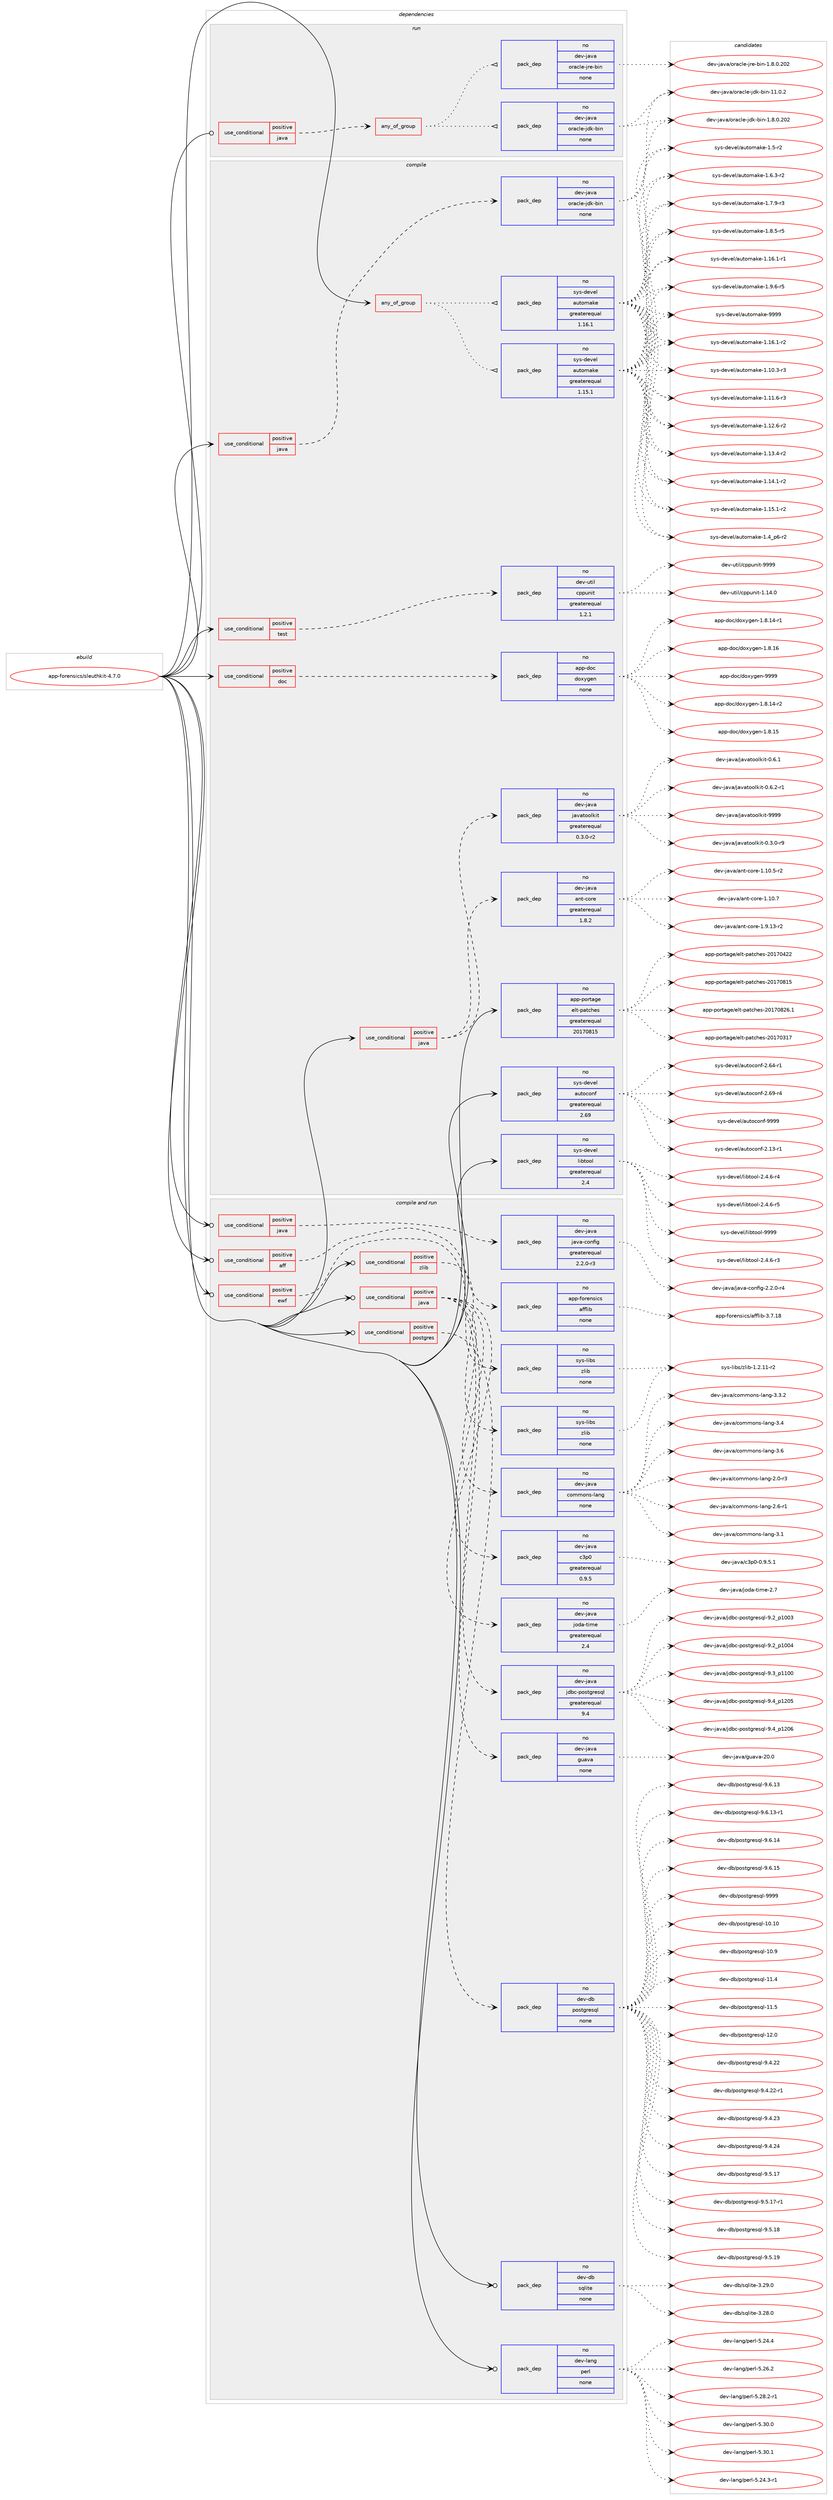 digraph prolog {

# *************
# Graph options
# *************

newrank=true;
concentrate=true;
compound=true;
graph [rankdir=LR,fontname=Helvetica,fontsize=10,ranksep=1.5];#, ranksep=2.5, nodesep=0.2];
edge  [arrowhead=vee];
node  [fontname=Helvetica,fontsize=10];

# **********
# The ebuild
# **********

subgraph cluster_leftcol {
color=gray;
rank=same;
label=<<i>ebuild</i>>;
id [label="app-forensics/sleuthkit-4.7.0", color=red, width=4, href="../app-forensics/sleuthkit-4.7.0.svg"];
}

# ****************
# The dependencies
# ****************

subgraph cluster_midcol {
color=gray;
label=<<i>dependencies</i>>;
subgraph cluster_compile {
fillcolor="#eeeeee";
style=filled;
label=<<i>compile</i>>;
subgraph any8580 {
dependency494006 [label=<<TABLE BORDER="0" CELLBORDER="1" CELLSPACING="0" CELLPADDING="4"><TR><TD CELLPADDING="10">any_of_group</TD></TR></TABLE>>, shape=none, color=red];subgraph pack366968 {
dependency494007 [label=<<TABLE BORDER="0" CELLBORDER="1" CELLSPACING="0" CELLPADDING="4" WIDTH="220"><TR><TD ROWSPAN="6" CELLPADDING="30">pack_dep</TD></TR><TR><TD WIDTH="110">no</TD></TR><TR><TD>sys-devel</TD></TR><TR><TD>automake</TD></TR><TR><TD>greaterequal</TD></TR><TR><TD>1.16.1</TD></TR></TABLE>>, shape=none, color=blue];
}
dependency494006:e -> dependency494007:w [weight=20,style="dotted",arrowhead="oinv"];
subgraph pack366969 {
dependency494008 [label=<<TABLE BORDER="0" CELLBORDER="1" CELLSPACING="0" CELLPADDING="4" WIDTH="220"><TR><TD ROWSPAN="6" CELLPADDING="30">pack_dep</TD></TR><TR><TD WIDTH="110">no</TD></TR><TR><TD>sys-devel</TD></TR><TR><TD>automake</TD></TR><TR><TD>greaterequal</TD></TR><TR><TD>1.15.1</TD></TR></TABLE>>, shape=none, color=blue];
}
dependency494006:e -> dependency494008:w [weight=20,style="dotted",arrowhead="oinv"];
}
id:e -> dependency494006:w [weight=20,style="solid",arrowhead="vee"];
subgraph cond118146 {
dependency494009 [label=<<TABLE BORDER="0" CELLBORDER="1" CELLSPACING="0" CELLPADDING="4"><TR><TD ROWSPAN="3" CELLPADDING="10">use_conditional</TD></TR><TR><TD>positive</TD></TR><TR><TD>doc</TD></TR></TABLE>>, shape=none, color=red];
subgraph pack366970 {
dependency494010 [label=<<TABLE BORDER="0" CELLBORDER="1" CELLSPACING="0" CELLPADDING="4" WIDTH="220"><TR><TD ROWSPAN="6" CELLPADDING="30">pack_dep</TD></TR><TR><TD WIDTH="110">no</TD></TR><TR><TD>app-doc</TD></TR><TR><TD>doxygen</TD></TR><TR><TD>none</TD></TR><TR><TD></TD></TR></TABLE>>, shape=none, color=blue];
}
dependency494009:e -> dependency494010:w [weight=20,style="dashed",arrowhead="vee"];
}
id:e -> dependency494009:w [weight=20,style="solid",arrowhead="vee"];
subgraph cond118147 {
dependency494011 [label=<<TABLE BORDER="0" CELLBORDER="1" CELLSPACING="0" CELLPADDING="4"><TR><TD ROWSPAN="3" CELLPADDING="10">use_conditional</TD></TR><TR><TD>positive</TD></TR><TR><TD>java</TD></TR></TABLE>>, shape=none, color=red];
subgraph pack366971 {
dependency494012 [label=<<TABLE BORDER="0" CELLBORDER="1" CELLSPACING="0" CELLPADDING="4" WIDTH="220"><TR><TD ROWSPAN="6" CELLPADDING="30">pack_dep</TD></TR><TR><TD WIDTH="110">no</TD></TR><TR><TD>dev-java</TD></TR><TR><TD>ant-core</TD></TR><TR><TD>greaterequal</TD></TR><TR><TD>1.8.2</TD></TR></TABLE>>, shape=none, color=blue];
}
dependency494011:e -> dependency494012:w [weight=20,style="dashed",arrowhead="vee"];
subgraph pack366972 {
dependency494013 [label=<<TABLE BORDER="0" CELLBORDER="1" CELLSPACING="0" CELLPADDING="4" WIDTH="220"><TR><TD ROWSPAN="6" CELLPADDING="30">pack_dep</TD></TR><TR><TD WIDTH="110">no</TD></TR><TR><TD>dev-java</TD></TR><TR><TD>javatoolkit</TD></TR><TR><TD>greaterequal</TD></TR><TR><TD>0.3.0-r2</TD></TR></TABLE>>, shape=none, color=blue];
}
dependency494011:e -> dependency494013:w [weight=20,style="dashed",arrowhead="vee"];
}
id:e -> dependency494011:w [weight=20,style="solid",arrowhead="vee"];
subgraph cond118148 {
dependency494014 [label=<<TABLE BORDER="0" CELLBORDER="1" CELLSPACING="0" CELLPADDING="4"><TR><TD ROWSPAN="3" CELLPADDING="10">use_conditional</TD></TR><TR><TD>positive</TD></TR><TR><TD>java</TD></TR></TABLE>>, shape=none, color=red];
subgraph pack366973 {
dependency494015 [label=<<TABLE BORDER="0" CELLBORDER="1" CELLSPACING="0" CELLPADDING="4" WIDTH="220"><TR><TD ROWSPAN="6" CELLPADDING="30">pack_dep</TD></TR><TR><TD WIDTH="110">no</TD></TR><TR><TD>dev-java</TD></TR><TR><TD>oracle-jdk-bin</TD></TR><TR><TD>none</TD></TR><TR><TD></TD></TR></TABLE>>, shape=none, color=blue];
}
dependency494014:e -> dependency494015:w [weight=20,style="dashed",arrowhead="vee"];
}
id:e -> dependency494014:w [weight=20,style="solid",arrowhead="vee"];
subgraph cond118149 {
dependency494016 [label=<<TABLE BORDER="0" CELLBORDER="1" CELLSPACING="0" CELLPADDING="4"><TR><TD ROWSPAN="3" CELLPADDING="10">use_conditional</TD></TR><TR><TD>positive</TD></TR><TR><TD>test</TD></TR></TABLE>>, shape=none, color=red];
subgraph pack366974 {
dependency494017 [label=<<TABLE BORDER="0" CELLBORDER="1" CELLSPACING="0" CELLPADDING="4" WIDTH="220"><TR><TD ROWSPAN="6" CELLPADDING="30">pack_dep</TD></TR><TR><TD WIDTH="110">no</TD></TR><TR><TD>dev-util</TD></TR><TR><TD>cppunit</TD></TR><TR><TD>greaterequal</TD></TR><TR><TD>1.2.1</TD></TR></TABLE>>, shape=none, color=blue];
}
dependency494016:e -> dependency494017:w [weight=20,style="dashed",arrowhead="vee"];
}
id:e -> dependency494016:w [weight=20,style="solid",arrowhead="vee"];
subgraph pack366975 {
dependency494018 [label=<<TABLE BORDER="0" CELLBORDER="1" CELLSPACING="0" CELLPADDING="4" WIDTH="220"><TR><TD ROWSPAN="6" CELLPADDING="30">pack_dep</TD></TR><TR><TD WIDTH="110">no</TD></TR><TR><TD>app-portage</TD></TR><TR><TD>elt-patches</TD></TR><TR><TD>greaterequal</TD></TR><TR><TD>20170815</TD></TR></TABLE>>, shape=none, color=blue];
}
id:e -> dependency494018:w [weight=20,style="solid",arrowhead="vee"];
subgraph pack366976 {
dependency494019 [label=<<TABLE BORDER="0" CELLBORDER="1" CELLSPACING="0" CELLPADDING="4" WIDTH="220"><TR><TD ROWSPAN="6" CELLPADDING="30">pack_dep</TD></TR><TR><TD WIDTH="110">no</TD></TR><TR><TD>sys-devel</TD></TR><TR><TD>autoconf</TD></TR><TR><TD>greaterequal</TD></TR><TR><TD>2.69</TD></TR></TABLE>>, shape=none, color=blue];
}
id:e -> dependency494019:w [weight=20,style="solid",arrowhead="vee"];
subgraph pack366977 {
dependency494020 [label=<<TABLE BORDER="0" CELLBORDER="1" CELLSPACING="0" CELLPADDING="4" WIDTH="220"><TR><TD ROWSPAN="6" CELLPADDING="30">pack_dep</TD></TR><TR><TD WIDTH="110">no</TD></TR><TR><TD>sys-devel</TD></TR><TR><TD>libtool</TD></TR><TR><TD>greaterequal</TD></TR><TR><TD>2.4</TD></TR></TABLE>>, shape=none, color=blue];
}
id:e -> dependency494020:w [weight=20,style="solid",arrowhead="vee"];
}
subgraph cluster_compileandrun {
fillcolor="#eeeeee";
style=filled;
label=<<i>compile and run</i>>;
subgraph cond118150 {
dependency494021 [label=<<TABLE BORDER="0" CELLBORDER="1" CELLSPACING="0" CELLPADDING="4"><TR><TD ROWSPAN="3" CELLPADDING="10">use_conditional</TD></TR><TR><TD>positive</TD></TR><TR><TD>aff</TD></TR></TABLE>>, shape=none, color=red];
subgraph pack366978 {
dependency494022 [label=<<TABLE BORDER="0" CELLBORDER="1" CELLSPACING="0" CELLPADDING="4" WIDTH="220"><TR><TD ROWSPAN="6" CELLPADDING="30">pack_dep</TD></TR><TR><TD WIDTH="110">no</TD></TR><TR><TD>app-forensics</TD></TR><TR><TD>afflib</TD></TR><TR><TD>none</TD></TR><TR><TD></TD></TR></TABLE>>, shape=none, color=blue];
}
dependency494021:e -> dependency494022:w [weight=20,style="dashed",arrowhead="vee"];
}
id:e -> dependency494021:w [weight=20,style="solid",arrowhead="odotvee"];
subgraph cond118151 {
dependency494023 [label=<<TABLE BORDER="0" CELLBORDER="1" CELLSPACING="0" CELLPADDING="4"><TR><TD ROWSPAN="3" CELLPADDING="10">use_conditional</TD></TR><TR><TD>positive</TD></TR><TR><TD>ewf</TD></TR></TABLE>>, shape=none, color=red];
subgraph pack366979 {
dependency494024 [label=<<TABLE BORDER="0" CELLBORDER="1" CELLSPACING="0" CELLPADDING="4" WIDTH="220"><TR><TD ROWSPAN="6" CELLPADDING="30">pack_dep</TD></TR><TR><TD WIDTH="110">no</TD></TR><TR><TD>sys-libs</TD></TR><TR><TD>zlib</TD></TR><TR><TD>none</TD></TR><TR><TD></TD></TR></TABLE>>, shape=none, color=blue];
}
dependency494023:e -> dependency494024:w [weight=20,style="dashed",arrowhead="vee"];
}
id:e -> dependency494023:w [weight=20,style="solid",arrowhead="odotvee"];
subgraph cond118152 {
dependency494025 [label=<<TABLE BORDER="0" CELLBORDER="1" CELLSPACING="0" CELLPADDING="4"><TR><TD ROWSPAN="3" CELLPADDING="10">use_conditional</TD></TR><TR><TD>positive</TD></TR><TR><TD>java</TD></TR></TABLE>>, shape=none, color=red];
subgraph pack366980 {
dependency494026 [label=<<TABLE BORDER="0" CELLBORDER="1" CELLSPACING="0" CELLPADDING="4" WIDTH="220"><TR><TD ROWSPAN="6" CELLPADDING="30">pack_dep</TD></TR><TR><TD WIDTH="110">no</TD></TR><TR><TD>dev-java</TD></TR><TR><TD>c3p0</TD></TR><TR><TD>greaterequal</TD></TR><TR><TD>0.9.5</TD></TR></TABLE>>, shape=none, color=blue];
}
dependency494025:e -> dependency494026:w [weight=20,style="dashed",arrowhead="vee"];
subgraph pack366981 {
dependency494027 [label=<<TABLE BORDER="0" CELLBORDER="1" CELLSPACING="0" CELLPADDING="4" WIDTH="220"><TR><TD ROWSPAN="6" CELLPADDING="30">pack_dep</TD></TR><TR><TD WIDTH="110">no</TD></TR><TR><TD>dev-java</TD></TR><TR><TD>commons-lang</TD></TR><TR><TD>none</TD></TR><TR><TD></TD></TR></TABLE>>, shape=none, color=blue];
}
dependency494025:e -> dependency494027:w [weight=20,style="dashed",arrowhead="vee"];
subgraph pack366982 {
dependency494028 [label=<<TABLE BORDER="0" CELLBORDER="1" CELLSPACING="0" CELLPADDING="4" WIDTH="220"><TR><TD ROWSPAN="6" CELLPADDING="30">pack_dep</TD></TR><TR><TD WIDTH="110">no</TD></TR><TR><TD>dev-java</TD></TR><TR><TD>guava</TD></TR><TR><TD>none</TD></TR><TR><TD></TD></TR></TABLE>>, shape=none, color=blue];
}
dependency494025:e -> dependency494028:w [weight=20,style="dashed",arrowhead="vee"];
subgraph pack366983 {
dependency494029 [label=<<TABLE BORDER="0" CELLBORDER="1" CELLSPACING="0" CELLPADDING="4" WIDTH="220"><TR><TD ROWSPAN="6" CELLPADDING="30">pack_dep</TD></TR><TR><TD WIDTH="110">no</TD></TR><TR><TD>dev-java</TD></TR><TR><TD>jdbc-postgresql</TD></TR><TR><TD>greaterequal</TD></TR><TR><TD>9.4</TD></TR></TABLE>>, shape=none, color=blue];
}
dependency494025:e -> dependency494029:w [weight=20,style="dashed",arrowhead="vee"];
subgraph pack366984 {
dependency494030 [label=<<TABLE BORDER="0" CELLBORDER="1" CELLSPACING="0" CELLPADDING="4" WIDTH="220"><TR><TD ROWSPAN="6" CELLPADDING="30">pack_dep</TD></TR><TR><TD WIDTH="110">no</TD></TR><TR><TD>dev-java</TD></TR><TR><TD>joda-time</TD></TR><TR><TD>greaterequal</TD></TR><TR><TD>2.4</TD></TR></TABLE>>, shape=none, color=blue];
}
dependency494025:e -> dependency494030:w [weight=20,style="dashed",arrowhead="vee"];
}
id:e -> dependency494025:w [weight=20,style="solid",arrowhead="odotvee"];
subgraph cond118153 {
dependency494031 [label=<<TABLE BORDER="0" CELLBORDER="1" CELLSPACING="0" CELLPADDING="4"><TR><TD ROWSPAN="3" CELLPADDING="10">use_conditional</TD></TR><TR><TD>positive</TD></TR><TR><TD>java</TD></TR></TABLE>>, shape=none, color=red];
subgraph pack366985 {
dependency494032 [label=<<TABLE BORDER="0" CELLBORDER="1" CELLSPACING="0" CELLPADDING="4" WIDTH="220"><TR><TD ROWSPAN="6" CELLPADDING="30">pack_dep</TD></TR><TR><TD WIDTH="110">no</TD></TR><TR><TD>dev-java</TD></TR><TR><TD>java-config</TD></TR><TR><TD>greaterequal</TD></TR><TR><TD>2.2.0-r3</TD></TR></TABLE>>, shape=none, color=blue];
}
dependency494031:e -> dependency494032:w [weight=20,style="dashed",arrowhead="vee"];
}
id:e -> dependency494031:w [weight=20,style="solid",arrowhead="odotvee"];
subgraph cond118154 {
dependency494033 [label=<<TABLE BORDER="0" CELLBORDER="1" CELLSPACING="0" CELLPADDING="4"><TR><TD ROWSPAN="3" CELLPADDING="10">use_conditional</TD></TR><TR><TD>positive</TD></TR><TR><TD>postgres</TD></TR></TABLE>>, shape=none, color=red];
subgraph pack366986 {
dependency494034 [label=<<TABLE BORDER="0" CELLBORDER="1" CELLSPACING="0" CELLPADDING="4" WIDTH="220"><TR><TD ROWSPAN="6" CELLPADDING="30">pack_dep</TD></TR><TR><TD WIDTH="110">no</TD></TR><TR><TD>dev-db</TD></TR><TR><TD>postgresql</TD></TR><TR><TD>none</TD></TR><TR><TD></TD></TR></TABLE>>, shape=none, color=blue];
}
dependency494033:e -> dependency494034:w [weight=20,style="dashed",arrowhead="vee"];
}
id:e -> dependency494033:w [weight=20,style="solid",arrowhead="odotvee"];
subgraph cond118155 {
dependency494035 [label=<<TABLE BORDER="0" CELLBORDER="1" CELLSPACING="0" CELLPADDING="4"><TR><TD ROWSPAN="3" CELLPADDING="10">use_conditional</TD></TR><TR><TD>positive</TD></TR><TR><TD>zlib</TD></TR></TABLE>>, shape=none, color=red];
subgraph pack366987 {
dependency494036 [label=<<TABLE BORDER="0" CELLBORDER="1" CELLSPACING="0" CELLPADDING="4" WIDTH="220"><TR><TD ROWSPAN="6" CELLPADDING="30">pack_dep</TD></TR><TR><TD WIDTH="110">no</TD></TR><TR><TD>sys-libs</TD></TR><TR><TD>zlib</TD></TR><TR><TD>none</TD></TR><TR><TD></TD></TR></TABLE>>, shape=none, color=blue];
}
dependency494035:e -> dependency494036:w [weight=20,style="dashed",arrowhead="vee"];
}
id:e -> dependency494035:w [weight=20,style="solid",arrowhead="odotvee"];
subgraph pack366988 {
dependency494037 [label=<<TABLE BORDER="0" CELLBORDER="1" CELLSPACING="0" CELLPADDING="4" WIDTH="220"><TR><TD ROWSPAN="6" CELLPADDING="30">pack_dep</TD></TR><TR><TD WIDTH="110">no</TD></TR><TR><TD>dev-db</TD></TR><TR><TD>sqlite</TD></TR><TR><TD>none</TD></TR><TR><TD></TD></TR></TABLE>>, shape=none, color=blue];
}
id:e -> dependency494037:w [weight=20,style="solid",arrowhead="odotvee"];
subgraph pack366989 {
dependency494038 [label=<<TABLE BORDER="0" CELLBORDER="1" CELLSPACING="0" CELLPADDING="4" WIDTH="220"><TR><TD ROWSPAN="6" CELLPADDING="30">pack_dep</TD></TR><TR><TD WIDTH="110">no</TD></TR><TR><TD>dev-lang</TD></TR><TR><TD>perl</TD></TR><TR><TD>none</TD></TR><TR><TD></TD></TR></TABLE>>, shape=none, color=blue];
}
id:e -> dependency494038:w [weight=20,style="solid",arrowhead="odotvee"];
}
subgraph cluster_run {
fillcolor="#eeeeee";
style=filled;
label=<<i>run</i>>;
subgraph cond118156 {
dependency494039 [label=<<TABLE BORDER="0" CELLBORDER="1" CELLSPACING="0" CELLPADDING="4"><TR><TD ROWSPAN="3" CELLPADDING="10">use_conditional</TD></TR><TR><TD>positive</TD></TR><TR><TD>java</TD></TR></TABLE>>, shape=none, color=red];
subgraph any8581 {
dependency494040 [label=<<TABLE BORDER="0" CELLBORDER="1" CELLSPACING="0" CELLPADDING="4"><TR><TD CELLPADDING="10">any_of_group</TD></TR></TABLE>>, shape=none, color=red];subgraph pack366990 {
dependency494041 [label=<<TABLE BORDER="0" CELLBORDER="1" CELLSPACING="0" CELLPADDING="4" WIDTH="220"><TR><TD ROWSPAN="6" CELLPADDING="30">pack_dep</TD></TR><TR><TD WIDTH="110">no</TD></TR><TR><TD>dev-java</TD></TR><TR><TD>oracle-jre-bin</TD></TR><TR><TD>none</TD></TR><TR><TD></TD></TR></TABLE>>, shape=none, color=blue];
}
dependency494040:e -> dependency494041:w [weight=20,style="dotted",arrowhead="oinv"];
subgraph pack366991 {
dependency494042 [label=<<TABLE BORDER="0" CELLBORDER="1" CELLSPACING="0" CELLPADDING="4" WIDTH="220"><TR><TD ROWSPAN="6" CELLPADDING="30">pack_dep</TD></TR><TR><TD WIDTH="110">no</TD></TR><TR><TD>dev-java</TD></TR><TR><TD>oracle-jdk-bin</TD></TR><TR><TD>none</TD></TR><TR><TD></TD></TR></TABLE>>, shape=none, color=blue];
}
dependency494040:e -> dependency494042:w [weight=20,style="dotted",arrowhead="oinv"];
}
dependency494039:e -> dependency494040:w [weight=20,style="dashed",arrowhead="vee"];
}
id:e -> dependency494039:w [weight=20,style="solid",arrowhead="odot"];
}
}

# **************
# The candidates
# **************

subgraph cluster_choices {
rank=same;
color=gray;
label=<<i>candidates</i>>;

subgraph choice366968 {
color=black;
nodesep=1;
choice11512111545100101118101108479711711611110997107101454946494846514511451 [label="sys-devel/automake-1.10.3-r3", color=red, width=4,href="../sys-devel/automake-1.10.3-r3.svg"];
choice11512111545100101118101108479711711611110997107101454946494946544511451 [label="sys-devel/automake-1.11.6-r3", color=red, width=4,href="../sys-devel/automake-1.11.6-r3.svg"];
choice11512111545100101118101108479711711611110997107101454946495046544511450 [label="sys-devel/automake-1.12.6-r2", color=red, width=4,href="../sys-devel/automake-1.12.6-r2.svg"];
choice11512111545100101118101108479711711611110997107101454946495146524511450 [label="sys-devel/automake-1.13.4-r2", color=red, width=4,href="../sys-devel/automake-1.13.4-r2.svg"];
choice11512111545100101118101108479711711611110997107101454946495246494511450 [label="sys-devel/automake-1.14.1-r2", color=red, width=4,href="../sys-devel/automake-1.14.1-r2.svg"];
choice11512111545100101118101108479711711611110997107101454946495346494511450 [label="sys-devel/automake-1.15.1-r2", color=red, width=4,href="../sys-devel/automake-1.15.1-r2.svg"];
choice11512111545100101118101108479711711611110997107101454946495446494511449 [label="sys-devel/automake-1.16.1-r1", color=red, width=4,href="../sys-devel/automake-1.16.1-r1.svg"];
choice11512111545100101118101108479711711611110997107101454946495446494511450 [label="sys-devel/automake-1.16.1-r2", color=red, width=4,href="../sys-devel/automake-1.16.1-r2.svg"];
choice115121115451001011181011084797117116111109971071014549465295112544511450 [label="sys-devel/automake-1.4_p6-r2", color=red, width=4,href="../sys-devel/automake-1.4_p6-r2.svg"];
choice11512111545100101118101108479711711611110997107101454946534511450 [label="sys-devel/automake-1.5-r2", color=red, width=4,href="../sys-devel/automake-1.5-r2.svg"];
choice115121115451001011181011084797117116111109971071014549465446514511450 [label="sys-devel/automake-1.6.3-r2", color=red, width=4,href="../sys-devel/automake-1.6.3-r2.svg"];
choice115121115451001011181011084797117116111109971071014549465546574511451 [label="sys-devel/automake-1.7.9-r3", color=red, width=4,href="../sys-devel/automake-1.7.9-r3.svg"];
choice115121115451001011181011084797117116111109971071014549465646534511453 [label="sys-devel/automake-1.8.5-r5", color=red, width=4,href="../sys-devel/automake-1.8.5-r5.svg"];
choice115121115451001011181011084797117116111109971071014549465746544511453 [label="sys-devel/automake-1.9.6-r5", color=red, width=4,href="../sys-devel/automake-1.9.6-r5.svg"];
choice115121115451001011181011084797117116111109971071014557575757 [label="sys-devel/automake-9999", color=red, width=4,href="../sys-devel/automake-9999.svg"];
dependency494007:e -> choice11512111545100101118101108479711711611110997107101454946494846514511451:w [style=dotted,weight="100"];
dependency494007:e -> choice11512111545100101118101108479711711611110997107101454946494946544511451:w [style=dotted,weight="100"];
dependency494007:e -> choice11512111545100101118101108479711711611110997107101454946495046544511450:w [style=dotted,weight="100"];
dependency494007:e -> choice11512111545100101118101108479711711611110997107101454946495146524511450:w [style=dotted,weight="100"];
dependency494007:e -> choice11512111545100101118101108479711711611110997107101454946495246494511450:w [style=dotted,weight="100"];
dependency494007:e -> choice11512111545100101118101108479711711611110997107101454946495346494511450:w [style=dotted,weight="100"];
dependency494007:e -> choice11512111545100101118101108479711711611110997107101454946495446494511449:w [style=dotted,weight="100"];
dependency494007:e -> choice11512111545100101118101108479711711611110997107101454946495446494511450:w [style=dotted,weight="100"];
dependency494007:e -> choice115121115451001011181011084797117116111109971071014549465295112544511450:w [style=dotted,weight="100"];
dependency494007:e -> choice11512111545100101118101108479711711611110997107101454946534511450:w [style=dotted,weight="100"];
dependency494007:e -> choice115121115451001011181011084797117116111109971071014549465446514511450:w [style=dotted,weight="100"];
dependency494007:e -> choice115121115451001011181011084797117116111109971071014549465546574511451:w [style=dotted,weight="100"];
dependency494007:e -> choice115121115451001011181011084797117116111109971071014549465646534511453:w [style=dotted,weight="100"];
dependency494007:e -> choice115121115451001011181011084797117116111109971071014549465746544511453:w [style=dotted,weight="100"];
dependency494007:e -> choice115121115451001011181011084797117116111109971071014557575757:w [style=dotted,weight="100"];
}
subgraph choice366969 {
color=black;
nodesep=1;
choice11512111545100101118101108479711711611110997107101454946494846514511451 [label="sys-devel/automake-1.10.3-r3", color=red, width=4,href="../sys-devel/automake-1.10.3-r3.svg"];
choice11512111545100101118101108479711711611110997107101454946494946544511451 [label="sys-devel/automake-1.11.6-r3", color=red, width=4,href="../sys-devel/automake-1.11.6-r3.svg"];
choice11512111545100101118101108479711711611110997107101454946495046544511450 [label="sys-devel/automake-1.12.6-r2", color=red, width=4,href="../sys-devel/automake-1.12.6-r2.svg"];
choice11512111545100101118101108479711711611110997107101454946495146524511450 [label="sys-devel/automake-1.13.4-r2", color=red, width=4,href="../sys-devel/automake-1.13.4-r2.svg"];
choice11512111545100101118101108479711711611110997107101454946495246494511450 [label="sys-devel/automake-1.14.1-r2", color=red, width=4,href="../sys-devel/automake-1.14.1-r2.svg"];
choice11512111545100101118101108479711711611110997107101454946495346494511450 [label="sys-devel/automake-1.15.1-r2", color=red, width=4,href="../sys-devel/automake-1.15.1-r2.svg"];
choice11512111545100101118101108479711711611110997107101454946495446494511449 [label="sys-devel/automake-1.16.1-r1", color=red, width=4,href="../sys-devel/automake-1.16.1-r1.svg"];
choice11512111545100101118101108479711711611110997107101454946495446494511450 [label="sys-devel/automake-1.16.1-r2", color=red, width=4,href="../sys-devel/automake-1.16.1-r2.svg"];
choice115121115451001011181011084797117116111109971071014549465295112544511450 [label="sys-devel/automake-1.4_p6-r2", color=red, width=4,href="../sys-devel/automake-1.4_p6-r2.svg"];
choice11512111545100101118101108479711711611110997107101454946534511450 [label="sys-devel/automake-1.5-r2", color=red, width=4,href="../sys-devel/automake-1.5-r2.svg"];
choice115121115451001011181011084797117116111109971071014549465446514511450 [label="sys-devel/automake-1.6.3-r2", color=red, width=4,href="../sys-devel/automake-1.6.3-r2.svg"];
choice115121115451001011181011084797117116111109971071014549465546574511451 [label="sys-devel/automake-1.7.9-r3", color=red, width=4,href="../sys-devel/automake-1.7.9-r3.svg"];
choice115121115451001011181011084797117116111109971071014549465646534511453 [label="sys-devel/automake-1.8.5-r5", color=red, width=4,href="../sys-devel/automake-1.8.5-r5.svg"];
choice115121115451001011181011084797117116111109971071014549465746544511453 [label="sys-devel/automake-1.9.6-r5", color=red, width=4,href="../sys-devel/automake-1.9.6-r5.svg"];
choice115121115451001011181011084797117116111109971071014557575757 [label="sys-devel/automake-9999", color=red, width=4,href="../sys-devel/automake-9999.svg"];
dependency494008:e -> choice11512111545100101118101108479711711611110997107101454946494846514511451:w [style=dotted,weight="100"];
dependency494008:e -> choice11512111545100101118101108479711711611110997107101454946494946544511451:w [style=dotted,weight="100"];
dependency494008:e -> choice11512111545100101118101108479711711611110997107101454946495046544511450:w [style=dotted,weight="100"];
dependency494008:e -> choice11512111545100101118101108479711711611110997107101454946495146524511450:w [style=dotted,weight="100"];
dependency494008:e -> choice11512111545100101118101108479711711611110997107101454946495246494511450:w [style=dotted,weight="100"];
dependency494008:e -> choice11512111545100101118101108479711711611110997107101454946495346494511450:w [style=dotted,weight="100"];
dependency494008:e -> choice11512111545100101118101108479711711611110997107101454946495446494511449:w [style=dotted,weight="100"];
dependency494008:e -> choice11512111545100101118101108479711711611110997107101454946495446494511450:w [style=dotted,weight="100"];
dependency494008:e -> choice115121115451001011181011084797117116111109971071014549465295112544511450:w [style=dotted,weight="100"];
dependency494008:e -> choice11512111545100101118101108479711711611110997107101454946534511450:w [style=dotted,weight="100"];
dependency494008:e -> choice115121115451001011181011084797117116111109971071014549465446514511450:w [style=dotted,weight="100"];
dependency494008:e -> choice115121115451001011181011084797117116111109971071014549465546574511451:w [style=dotted,weight="100"];
dependency494008:e -> choice115121115451001011181011084797117116111109971071014549465646534511453:w [style=dotted,weight="100"];
dependency494008:e -> choice115121115451001011181011084797117116111109971071014549465746544511453:w [style=dotted,weight="100"];
dependency494008:e -> choice115121115451001011181011084797117116111109971071014557575757:w [style=dotted,weight="100"];
}
subgraph choice366970 {
color=black;
nodesep=1;
choice97112112451001119947100111120121103101110454946564649524511449 [label="app-doc/doxygen-1.8.14-r1", color=red, width=4,href="../app-doc/doxygen-1.8.14-r1.svg"];
choice97112112451001119947100111120121103101110454946564649524511450 [label="app-doc/doxygen-1.8.14-r2", color=red, width=4,href="../app-doc/doxygen-1.8.14-r2.svg"];
choice9711211245100111994710011112012110310111045494656464953 [label="app-doc/doxygen-1.8.15", color=red, width=4,href="../app-doc/doxygen-1.8.15.svg"];
choice9711211245100111994710011112012110310111045494656464954 [label="app-doc/doxygen-1.8.16", color=red, width=4,href="../app-doc/doxygen-1.8.16.svg"];
choice971121124510011199471001111201211031011104557575757 [label="app-doc/doxygen-9999", color=red, width=4,href="../app-doc/doxygen-9999.svg"];
dependency494010:e -> choice97112112451001119947100111120121103101110454946564649524511449:w [style=dotted,weight="100"];
dependency494010:e -> choice97112112451001119947100111120121103101110454946564649524511450:w [style=dotted,weight="100"];
dependency494010:e -> choice9711211245100111994710011112012110310111045494656464953:w [style=dotted,weight="100"];
dependency494010:e -> choice9711211245100111994710011112012110310111045494656464954:w [style=dotted,weight="100"];
dependency494010:e -> choice971121124510011199471001111201211031011104557575757:w [style=dotted,weight="100"];
}
subgraph choice366971 {
color=black;
nodesep=1;
choice10010111845106971189747971101164599111114101454946494846534511450 [label="dev-java/ant-core-1.10.5-r2", color=red, width=4,href="../dev-java/ant-core-1.10.5-r2.svg"];
choice1001011184510697118974797110116459911111410145494649484655 [label="dev-java/ant-core-1.10.7", color=red, width=4,href="../dev-java/ant-core-1.10.7.svg"];
choice10010111845106971189747971101164599111114101454946574649514511450 [label="dev-java/ant-core-1.9.13-r2", color=red, width=4,href="../dev-java/ant-core-1.9.13-r2.svg"];
dependency494012:e -> choice10010111845106971189747971101164599111114101454946494846534511450:w [style=dotted,weight="100"];
dependency494012:e -> choice1001011184510697118974797110116459911111410145494649484655:w [style=dotted,weight="100"];
dependency494012:e -> choice10010111845106971189747971101164599111114101454946574649514511450:w [style=dotted,weight="100"];
}
subgraph choice366972 {
color=black;
nodesep=1;
choice1001011184510697118974710697118971161111111081071051164548465146484511457 [label="dev-java/javatoolkit-0.3.0-r9", color=red, width=4,href="../dev-java/javatoolkit-0.3.0-r9.svg"];
choice100101118451069711897471069711897116111111108107105116454846544649 [label="dev-java/javatoolkit-0.6.1", color=red, width=4,href="../dev-java/javatoolkit-0.6.1.svg"];
choice1001011184510697118974710697118971161111111081071051164548465446504511449 [label="dev-java/javatoolkit-0.6.2-r1", color=red, width=4,href="../dev-java/javatoolkit-0.6.2-r1.svg"];
choice1001011184510697118974710697118971161111111081071051164557575757 [label="dev-java/javatoolkit-9999", color=red, width=4,href="../dev-java/javatoolkit-9999.svg"];
dependency494013:e -> choice1001011184510697118974710697118971161111111081071051164548465146484511457:w [style=dotted,weight="100"];
dependency494013:e -> choice100101118451069711897471069711897116111111108107105116454846544649:w [style=dotted,weight="100"];
dependency494013:e -> choice1001011184510697118974710697118971161111111081071051164548465446504511449:w [style=dotted,weight="100"];
dependency494013:e -> choice1001011184510697118974710697118971161111111081071051164557575757:w [style=dotted,weight="100"];
}
subgraph choice366973 {
color=black;
nodesep=1;
choice10010111845106971189747111114979910810145106100107459810511045494656464846504850 [label="dev-java/oracle-jdk-bin-1.8.0.202", color=red, width=4,href="../dev-java/oracle-jdk-bin-1.8.0.202.svg"];
choice10010111845106971189747111114979910810145106100107459810511045494946484650 [label="dev-java/oracle-jdk-bin-11.0.2", color=red, width=4,href="../dev-java/oracle-jdk-bin-11.0.2.svg"];
dependency494015:e -> choice10010111845106971189747111114979910810145106100107459810511045494656464846504850:w [style=dotted,weight="100"];
dependency494015:e -> choice10010111845106971189747111114979910810145106100107459810511045494946484650:w [style=dotted,weight="100"];
}
subgraph choice366974 {
color=black;
nodesep=1;
choice10010111845117116105108479911211211711010511645494649524648 [label="dev-util/cppunit-1.14.0", color=red, width=4,href="../dev-util/cppunit-1.14.0.svg"];
choice1001011184511711610510847991121121171101051164557575757 [label="dev-util/cppunit-9999", color=red, width=4,href="../dev-util/cppunit-9999.svg"];
dependency494017:e -> choice10010111845117116105108479911211211711010511645494649524648:w [style=dotted,weight="100"];
dependency494017:e -> choice1001011184511711610510847991121121171101051164557575757:w [style=dotted,weight="100"];
}
subgraph choice366975 {
color=black;
nodesep=1;
choice97112112451121111141169710310147101108116451129711699104101115455048495548514955 [label="app-portage/elt-patches-20170317", color=red, width=4,href="../app-portage/elt-patches-20170317.svg"];
choice97112112451121111141169710310147101108116451129711699104101115455048495548525050 [label="app-portage/elt-patches-20170422", color=red, width=4,href="../app-portage/elt-patches-20170422.svg"];
choice97112112451121111141169710310147101108116451129711699104101115455048495548564953 [label="app-portage/elt-patches-20170815", color=red, width=4,href="../app-portage/elt-patches-20170815.svg"];
choice971121124511211111411697103101471011081164511297116991041011154550484955485650544649 [label="app-portage/elt-patches-20170826.1", color=red, width=4,href="../app-portage/elt-patches-20170826.1.svg"];
dependency494018:e -> choice97112112451121111141169710310147101108116451129711699104101115455048495548514955:w [style=dotted,weight="100"];
dependency494018:e -> choice97112112451121111141169710310147101108116451129711699104101115455048495548525050:w [style=dotted,weight="100"];
dependency494018:e -> choice97112112451121111141169710310147101108116451129711699104101115455048495548564953:w [style=dotted,weight="100"];
dependency494018:e -> choice971121124511211111411697103101471011081164511297116991041011154550484955485650544649:w [style=dotted,weight="100"];
}
subgraph choice366976 {
color=black;
nodesep=1;
choice1151211154510010111810110847971171161119911111010245504649514511449 [label="sys-devel/autoconf-2.13-r1", color=red, width=4,href="../sys-devel/autoconf-2.13-r1.svg"];
choice1151211154510010111810110847971171161119911111010245504654524511449 [label="sys-devel/autoconf-2.64-r1", color=red, width=4,href="../sys-devel/autoconf-2.64-r1.svg"];
choice1151211154510010111810110847971171161119911111010245504654574511452 [label="sys-devel/autoconf-2.69-r4", color=red, width=4,href="../sys-devel/autoconf-2.69-r4.svg"];
choice115121115451001011181011084797117116111991111101024557575757 [label="sys-devel/autoconf-9999", color=red, width=4,href="../sys-devel/autoconf-9999.svg"];
dependency494019:e -> choice1151211154510010111810110847971171161119911111010245504649514511449:w [style=dotted,weight="100"];
dependency494019:e -> choice1151211154510010111810110847971171161119911111010245504654524511449:w [style=dotted,weight="100"];
dependency494019:e -> choice1151211154510010111810110847971171161119911111010245504654574511452:w [style=dotted,weight="100"];
dependency494019:e -> choice115121115451001011181011084797117116111991111101024557575757:w [style=dotted,weight="100"];
}
subgraph choice366977 {
color=black;
nodesep=1;
choice1151211154510010111810110847108105981161111111084550465246544511451 [label="sys-devel/libtool-2.4.6-r3", color=red, width=4,href="../sys-devel/libtool-2.4.6-r3.svg"];
choice1151211154510010111810110847108105981161111111084550465246544511452 [label="sys-devel/libtool-2.4.6-r4", color=red, width=4,href="../sys-devel/libtool-2.4.6-r4.svg"];
choice1151211154510010111810110847108105981161111111084550465246544511453 [label="sys-devel/libtool-2.4.6-r5", color=red, width=4,href="../sys-devel/libtool-2.4.6-r5.svg"];
choice1151211154510010111810110847108105981161111111084557575757 [label="sys-devel/libtool-9999", color=red, width=4,href="../sys-devel/libtool-9999.svg"];
dependency494020:e -> choice1151211154510010111810110847108105981161111111084550465246544511451:w [style=dotted,weight="100"];
dependency494020:e -> choice1151211154510010111810110847108105981161111111084550465246544511452:w [style=dotted,weight="100"];
dependency494020:e -> choice1151211154510010111810110847108105981161111111084550465246544511453:w [style=dotted,weight="100"];
dependency494020:e -> choice1151211154510010111810110847108105981161111111084557575757:w [style=dotted,weight="100"];
}
subgraph choice366978 {
color=black;
nodesep=1;
choice97112112451021111141011101151059911547971021021081059845514655464956 [label="app-forensics/afflib-3.7.18", color=red, width=4,href="../app-forensics/afflib-3.7.18.svg"];
dependency494022:e -> choice97112112451021111141011101151059911547971021021081059845514655464956:w [style=dotted,weight="100"];
}
subgraph choice366979 {
color=black;
nodesep=1;
choice11512111545108105981154712210810598454946504649494511450 [label="sys-libs/zlib-1.2.11-r2", color=red, width=4,href="../sys-libs/zlib-1.2.11-r2.svg"];
dependency494024:e -> choice11512111545108105981154712210810598454946504649494511450:w [style=dotted,weight="100"];
}
subgraph choice366980 {
color=black;
nodesep=1;
choice100101118451069711897479951112484548465746534649 [label="dev-java/c3p0-0.9.5.1", color=red, width=4,href="../dev-java/c3p0-0.9.5.1.svg"];
dependency494026:e -> choice100101118451069711897479951112484548465746534649:w [style=dotted,weight="100"];
}
subgraph choice366981 {
color=black;
nodesep=1;
choice10010111845106971189747991111091091111101154510897110103455046484511451 [label="dev-java/commons-lang-2.0-r3", color=red, width=4,href="../dev-java/commons-lang-2.0-r3.svg"];
choice10010111845106971189747991111091091111101154510897110103455046544511449 [label="dev-java/commons-lang-2.6-r1", color=red, width=4,href="../dev-java/commons-lang-2.6-r1.svg"];
choice1001011184510697118974799111109109111110115451089711010345514649 [label="dev-java/commons-lang-3.1", color=red, width=4,href="../dev-java/commons-lang-3.1.svg"];
choice10010111845106971189747991111091091111101154510897110103455146514650 [label="dev-java/commons-lang-3.3.2", color=red, width=4,href="../dev-java/commons-lang-3.3.2.svg"];
choice1001011184510697118974799111109109111110115451089711010345514652 [label="dev-java/commons-lang-3.4", color=red, width=4,href="../dev-java/commons-lang-3.4.svg"];
choice1001011184510697118974799111109109111110115451089711010345514654 [label="dev-java/commons-lang-3.6", color=red, width=4,href="../dev-java/commons-lang-3.6.svg"];
dependency494027:e -> choice10010111845106971189747991111091091111101154510897110103455046484511451:w [style=dotted,weight="100"];
dependency494027:e -> choice10010111845106971189747991111091091111101154510897110103455046544511449:w [style=dotted,weight="100"];
dependency494027:e -> choice1001011184510697118974799111109109111110115451089711010345514649:w [style=dotted,weight="100"];
dependency494027:e -> choice10010111845106971189747991111091091111101154510897110103455146514650:w [style=dotted,weight="100"];
dependency494027:e -> choice1001011184510697118974799111109109111110115451089711010345514652:w [style=dotted,weight="100"];
dependency494027:e -> choice1001011184510697118974799111109109111110115451089711010345514654:w [style=dotted,weight="100"];
}
subgraph choice366982 {
color=black;
nodesep=1;
choice1001011184510697118974710311797118974550484648 [label="dev-java/guava-20.0", color=red, width=4,href="../dev-java/guava-20.0.svg"];
dependency494028:e -> choice1001011184510697118974710311797118974550484648:w [style=dotted,weight="100"];
}
subgraph choice366983 {
color=black;
nodesep=1;
choice10010111845106971189747106100989945112111115116103114101115113108455746509511249484851 [label="dev-java/jdbc-postgresql-9.2_p1003", color=red, width=4,href="../dev-java/jdbc-postgresql-9.2_p1003.svg"];
choice10010111845106971189747106100989945112111115116103114101115113108455746509511249484852 [label="dev-java/jdbc-postgresql-9.2_p1004", color=red, width=4,href="../dev-java/jdbc-postgresql-9.2_p1004.svg"];
choice10010111845106971189747106100989945112111115116103114101115113108455746519511249494848 [label="dev-java/jdbc-postgresql-9.3_p1100", color=red, width=4,href="../dev-java/jdbc-postgresql-9.3_p1100.svg"];
choice10010111845106971189747106100989945112111115116103114101115113108455746529511249504853 [label="dev-java/jdbc-postgresql-9.4_p1205", color=red, width=4,href="../dev-java/jdbc-postgresql-9.4_p1205.svg"];
choice10010111845106971189747106100989945112111115116103114101115113108455746529511249504854 [label="dev-java/jdbc-postgresql-9.4_p1206", color=red, width=4,href="../dev-java/jdbc-postgresql-9.4_p1206.svg"];
dependency494029:e -> choice10010111845106971189747106100989945112111115116103114101115113108455746509511249484851:w [style=dotted,weight="100"];
dependency494029:e -> choice10010111845106971189747106100989945112111115116103114101115113108455746509511249484852:w [style=dotted,weight="100"];
dependency494029:e -> choice10010111845106971189747106100989945112111115116103114101115113108455746519511249494848:w [style=dotted,weight="100"];
dependency494029:e -> choice10010111845106971189747106100989945112111115116103114101115113108455746529511249504853:w [style=dotted,weight="100"];
dependency494029:e -> choice10010111845106971189747106100989945112111115116103114101115113108455746529511249504854:w [style=dotted,weight="100"];
}
subgraph choice366984 {
color=black;
nodesep=1;
choice10010111845106971189747106111100974511610510910145504655 [label="dev-java/joda-time-2.7", color=red, width=4,href="../dev-java/joda-time-2.7.svg"];
dependency494030:e -> choice10010111845106971189747106111100974511610510910145504655:w [style=dotted,weight="100"];
}
subgraph choice366985 {
color=black;
nodesep=1;
choice10010111845106971189747106971189745991111101021051034550465046484511452 [label="dev-java/java-config-2.2.0-r4", color=red, width=4,href="../dev-java/java-config-2.2.0-r4.svg"];
dependency494032:e -> choice10010111845106971189747106971189745991111101021051034550465046484511452:w [style=dotted,weight="100"];
}
subgraph choice366986 {
color=black;
nodesep=1;
choice100101118451009847112111115116103114101115113108454948464948 [label="dev-db/postgresql-10.10", color=red, width=4,href="../dev-db/postgresql-10.10.svg"];
choice1001011184510098471121111151161031141011151131084549484657 [label="dev-db/postgresql-10.9", color=red, width=4,href="../dev-db/postgresql-10.9.svg"];
choice1001011184510098471121111151161031141011151131084549494652 [label="dev-db/postgresql-11.4", color=red, width=4,href="../dev-db/postgresql-11.4.svg"];
choice1001011184510098471121111151161031141011151131084549494653 [label="dev-db/postgresql-11.5", color=red, width=4,href="../dev-db/postgresql-11.5.svg"];
choice1001011184510098471121111151161031141011151131084549504648 [label="dev-db/postgresql-12.0", color=red, width=4,href="../dev-db/postgresql-12.0.svg"];
choice10010111845100984711211111511610311410111511310845574652465050 [label="dev-db/postgresql-9.4.22", color=red, width=4,href="../dev-db/postgresql-9.4.22.svg"];
choice100101118451009847112111115116103114101115113108455746524650504511449 [label="dev-db/postgresql-9.4.22-r1", color=red, width=4,href="../dev-db/postgresql-9.4.22-r1.svg"];
choice10010111845100984711211111511610311410111511310845574652465051 [label="dev-db/postgresql-9.4.23", color=red, width=4,href="../dev-db/postgresql-9.4.23.svg"];
choice10010111845100984711211111511610311410111511310845574652465052 [label="dev-db/postgresql-9.4.24", color=red, width=4,href="../dev-db/postgresql-9.4.24.svg"];
choice10010111845100984711211111511610311410111511310845574653464955 [label="dev-db/postgresql-9.5.17", color=red, width=4,href="../dev-db/postgresql-9.5.17.svg"];
choice100101118451009847112111115116103114101115113108455746534649554511449 [label="dev-db/postgresql-9.5.17-r1", color=red, width=4,href="../dev-db/postgresql-9.5.17-r1.svg"];
choice10010111845100984711211111511610311410111511310845574653464956 [label="dev-db/postgresql-9.5.18", color=red, width=4,href="../dev-db/postgresql-9.5.18.svg"];
choice10010111845100984711211111511610311410111511310845574653464957 [label="dev-db/postgresql-9.5.19", color=red, width=4,href="../dev-db/postgresql-9.5.19.svg"];
choice10010111845100984711211111511610311410111511310845574654464951 [label="dev-db/postgresql-9.6.13", color=red, width=4,href="../dev-db/postgresql-9.6.13.svg"];
choice100101118451009847112111115116103114101115113108455746544649514511449 [label="dev-db/postgresql-9.6.13-r1", color=red, width=4,href="../dev-db/postgresql-9.6.13-r1.svg"];
choice10010111845100984711211111511610311410111511310845574654464952 [label="dev-db/postgresql-9.6.14", color=red, width=4,href="../dev-db/postgresql-9.6.14.svg"];
choice10010111845100984711211111511610311410111511310845574654464953 [label="dev-db/postgresql-9.6.15", color=red, width=4,href="../dev-db/postgresql-9.6.15.svg"];
choice1001011184510098471121111151161031141011151131084557575757 [label="dev-db/postgresql-9999", color=red, width=4,href="../dev-db/postgresql-9999.svg"];
dependency494034:e -> choice100101118451009847112111115116103114101115113108454948464948:w [style=dotted,weight="100"];
dependency494034:e -> choice1001011184510098471121111151161031141011151131084549484657:w [style=dotted,weight="100"];
dependency494034:e -> choice1001011184510098471121111151161031141011151131084549494652:w [style=dotted,weight="100"];
dependency494034:e -> choice1001011184510098471121111151161031141011151131084549494653:w [style=dotted,weight="100"];
dependency494034:e -> choice1001011184510098471121111151161031141011151131084549504648:w [style=dotted,weight="100"];
dependency494034:e -> choice10010111845100984711211111511610311410111511310845574652465050:w [style=dotted,weight="100"];
dependency494034:e -> choice100101118451009847112111115116103114101115113108455746524650504511449:w [style=dotted,weight="100"];
dependency494034:e -> choice10010111845100984711211111511610311410111511310845574652465051:w [style=dotted,weight="100"];
dependency494034:e -> choice10010111845100984711211111511610311410111511310845574652465052:w [style=dotted,weight="100"];
dependency494034:e -> choice10010111845100984711211111511610311410111511310845574653464955:w [style=dotted,weight="100"];
dependency494034:e -> choice100101118451009847112111115116103114101115113108455746534649554511449:w [style=dotted,weight="100"];
dependency494034:e -> choice10010111845100984711211111511610311410111511310845574653464956:w [style=dotted,weight="100"];
dependency494034:e -> choice10010111845100984711211111511610311410111511310845574653464957:w [style=dotted,weight="100"];
dependency494034:e -> choice10010111845100984711211111511610311410111511310845574654464951:w [style=dotted,weight="100"];
dependency494034:e -> choice100101118451009847112111115116103114101115113108455746544649514511449:w [style=dotted,weight="100"];
dependency494034:e -> choice10010111845100984711211111511610311410111511310845574654464952:w [style=dotted,weight="100"];
dependency494034:e -> choice10010111845100984711211111511610311410111511310845574654464953:w [style=dotted,weight="100"];
dependency494034:e -> choice1001011184510098471121111151161031141011151131084557575757:w [style=dotted,weight="100"];
}
subgraph choice366987 {
color=black;
nodesep=1;
choice11512111545108105981154712210810598454946504649494511450 [label="sys-libs/zlib-1.2.11-r2", color=red, width=4,href="../sys-libs/zlib-1.2.11-r2.svg"];
dependency494036:e -> choice11512111545108105981154712210810598454946504649494511450:w [style=dotted,weight="100"];
}
subgraph choice366988 {
color=black;
nodesep=1;
choice10010111845100984711511310810511610145514650564648 [label="dev-db/sqlite-3.28.0", color=red, width=4,href="../dev-db/sqlite-3.28.0.svg"];
choice10010111845100984711511310810511610145514650574648 [label="dev-db/sqlite-3.29.0", color=red, width=4,href="../dev-db/sqlite-3.29.0.svg"];
dependency494037:e -> choice10010111845100984711511310810511610145514650564648:w [style=dotted,weight="100"];
dependency494037:e -> choice10010111845100984711511310810511610145514650574648:w [style=dotted,weight="100"];
}
subgraph choice366989 {
color=black;
nodesep=1;
choice100101118451089711010347112101114108455346505246514511449 [label="dev-lang/perl-5.24.3-r1", color=red, width=4,href="../dev-lang/perl-5.24.3-r1.svg"];
choice10010111845108971101034711210111410845534650524652 [label="dev-lang/perl-5.24.4", color=red, width=4,href="../dev-lang/perl-5.24.4.svg"];
choice10010111845108971101034711210111410845534650544650 [label="dev-lang/perl-5.26.2", color=red, width=4,href="../dev-lang/perl-5.26.2.svg"];
choice100101118451089711010347112101114108455346505646504511449 [label="dev-lang/perl-5.28.2-r1", color=red, width=4,href="../dev-lang/perl-5.28.2-r1.svg"];
choice10010111845108971101034711210111410845534651484648 [label="dev-lang/perl-5.30.0", color=red, width=4,href="../dev-lang/perl-5.30.0.svg"];
choice10010111845108971101034711210111410845534651484649 [label="dev-lang/perl-5.30.1", color=red, width=4,href="../dev-lang/perl-5.30.1.svg"];
dependency494038:e -> choice100101118451089711010347112101114108455346505246514511449:w [style=dotted,weight="100"];
dependency494038:e -> choice10010111845108971101034711210111410845534650524652:w [style=dotted,weight="100"];
dependency494038:e -> choice10010111845108971101034711210111410845534650544650:w [style=dotted,weight="100"];
dependency494038:e -> choice100101118451089711010347112101114108455346505646504511449:w [style=dotted,weight="100"];
dependency494038:e -> choice10010111845108971101034711210111410845534651484648:w [style=dotted,weight="100"];
dependency494038:e -> choice10010111845108971101034711210111410845534651484649:w [style=dotted,weight="100"];
}
subgraph choice366990 {
color=black;
nodesep=1;
choice10010111845106971189747111114979910810145106114101459810511045494656464846504850 [label="dev-java/oracle-jre-bin-1.8.0.202", color=red, width=4,href="../dev-java/oracle-jre-bin-1.8.0.202.svg"];
dependency494041:e -> choice10010111845106971189747111114979910810145106114101459810511045494656464846504850:w [style=dotted,weight="100"];
}
subgraph choice366991 {
color=black;
nodesep=1;
choice10010111845106971189747111114979910810145106100107459810511045494656464846504850 [label="dev-java/oracle-jdk-bin-1.8.0.202", color=red, width=4,href="../dev-java/oracle-jdk-bin-1.8.0.202.svg"];
choice10010111845106971189747111114979910810145106100107459810511045494946484650 [label="dev-java/oracle-jdk-bin-11.0.2", color=red, width=4,href="../dev-java/oracle-jdk-bin-11.0.2.svg"];
dependency494042:e -> choice10010111845106971189747111114979910810145106100107459810511045494656464846504850:w [style=dotted,weight="100"];
dependency494042:e -> choice10010111845106971189747111114979910810145106100107459810511045494946484650:w [style=dotted,weight="100"];
}
}

}
